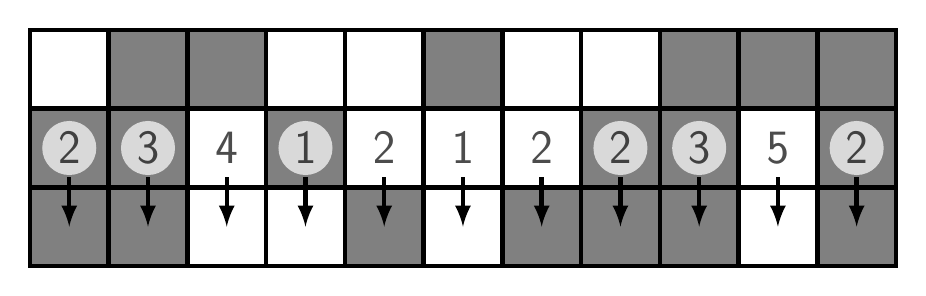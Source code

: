 \begin{tikzpicture}[ultra thick]
    \foreach \x in {0, 1, 3, 7, 8, 10}{
        \fill[gray] (\x, 1) rectangle ++(1, 1);
    }
    \foreach \x in {1, 2, 5, 8, 9, 10}{
        \fill[gray] (\x, 2) rectangle ++(1, 1);
    }
        \foreach \x/\n/\fo in {
            0/2/1,
            1/3/1,
            2/4/0,
            3/1/0,
            4/2/1,
            5/1/0,
            6/2/1,
            7/2/1,
            8/3/1,
            9/5/0,
            10/2/1
        }{
            \fill[gray, fill opacity=\fo] (\x, 0) rectangle ++(1, 1);
            \node[inner sep=2pt, fill=white, circle, fill opacity=.7] (n) at ({\x+.5}, 1.5) {\LARGE\bf\sf \n};
            \draw[-latex] (n) -- ++(0, -1);
        }
    \foreach \x in {0, 1, ..., 10}{
        \draw (\x, 0) rectangle ++(1, 1);
        \draw (\x, 1) rectangle ++(1, 1);
        \draw (\x, 2) rectangle ++(1, 1);
    }
\end{tikzpicture}
